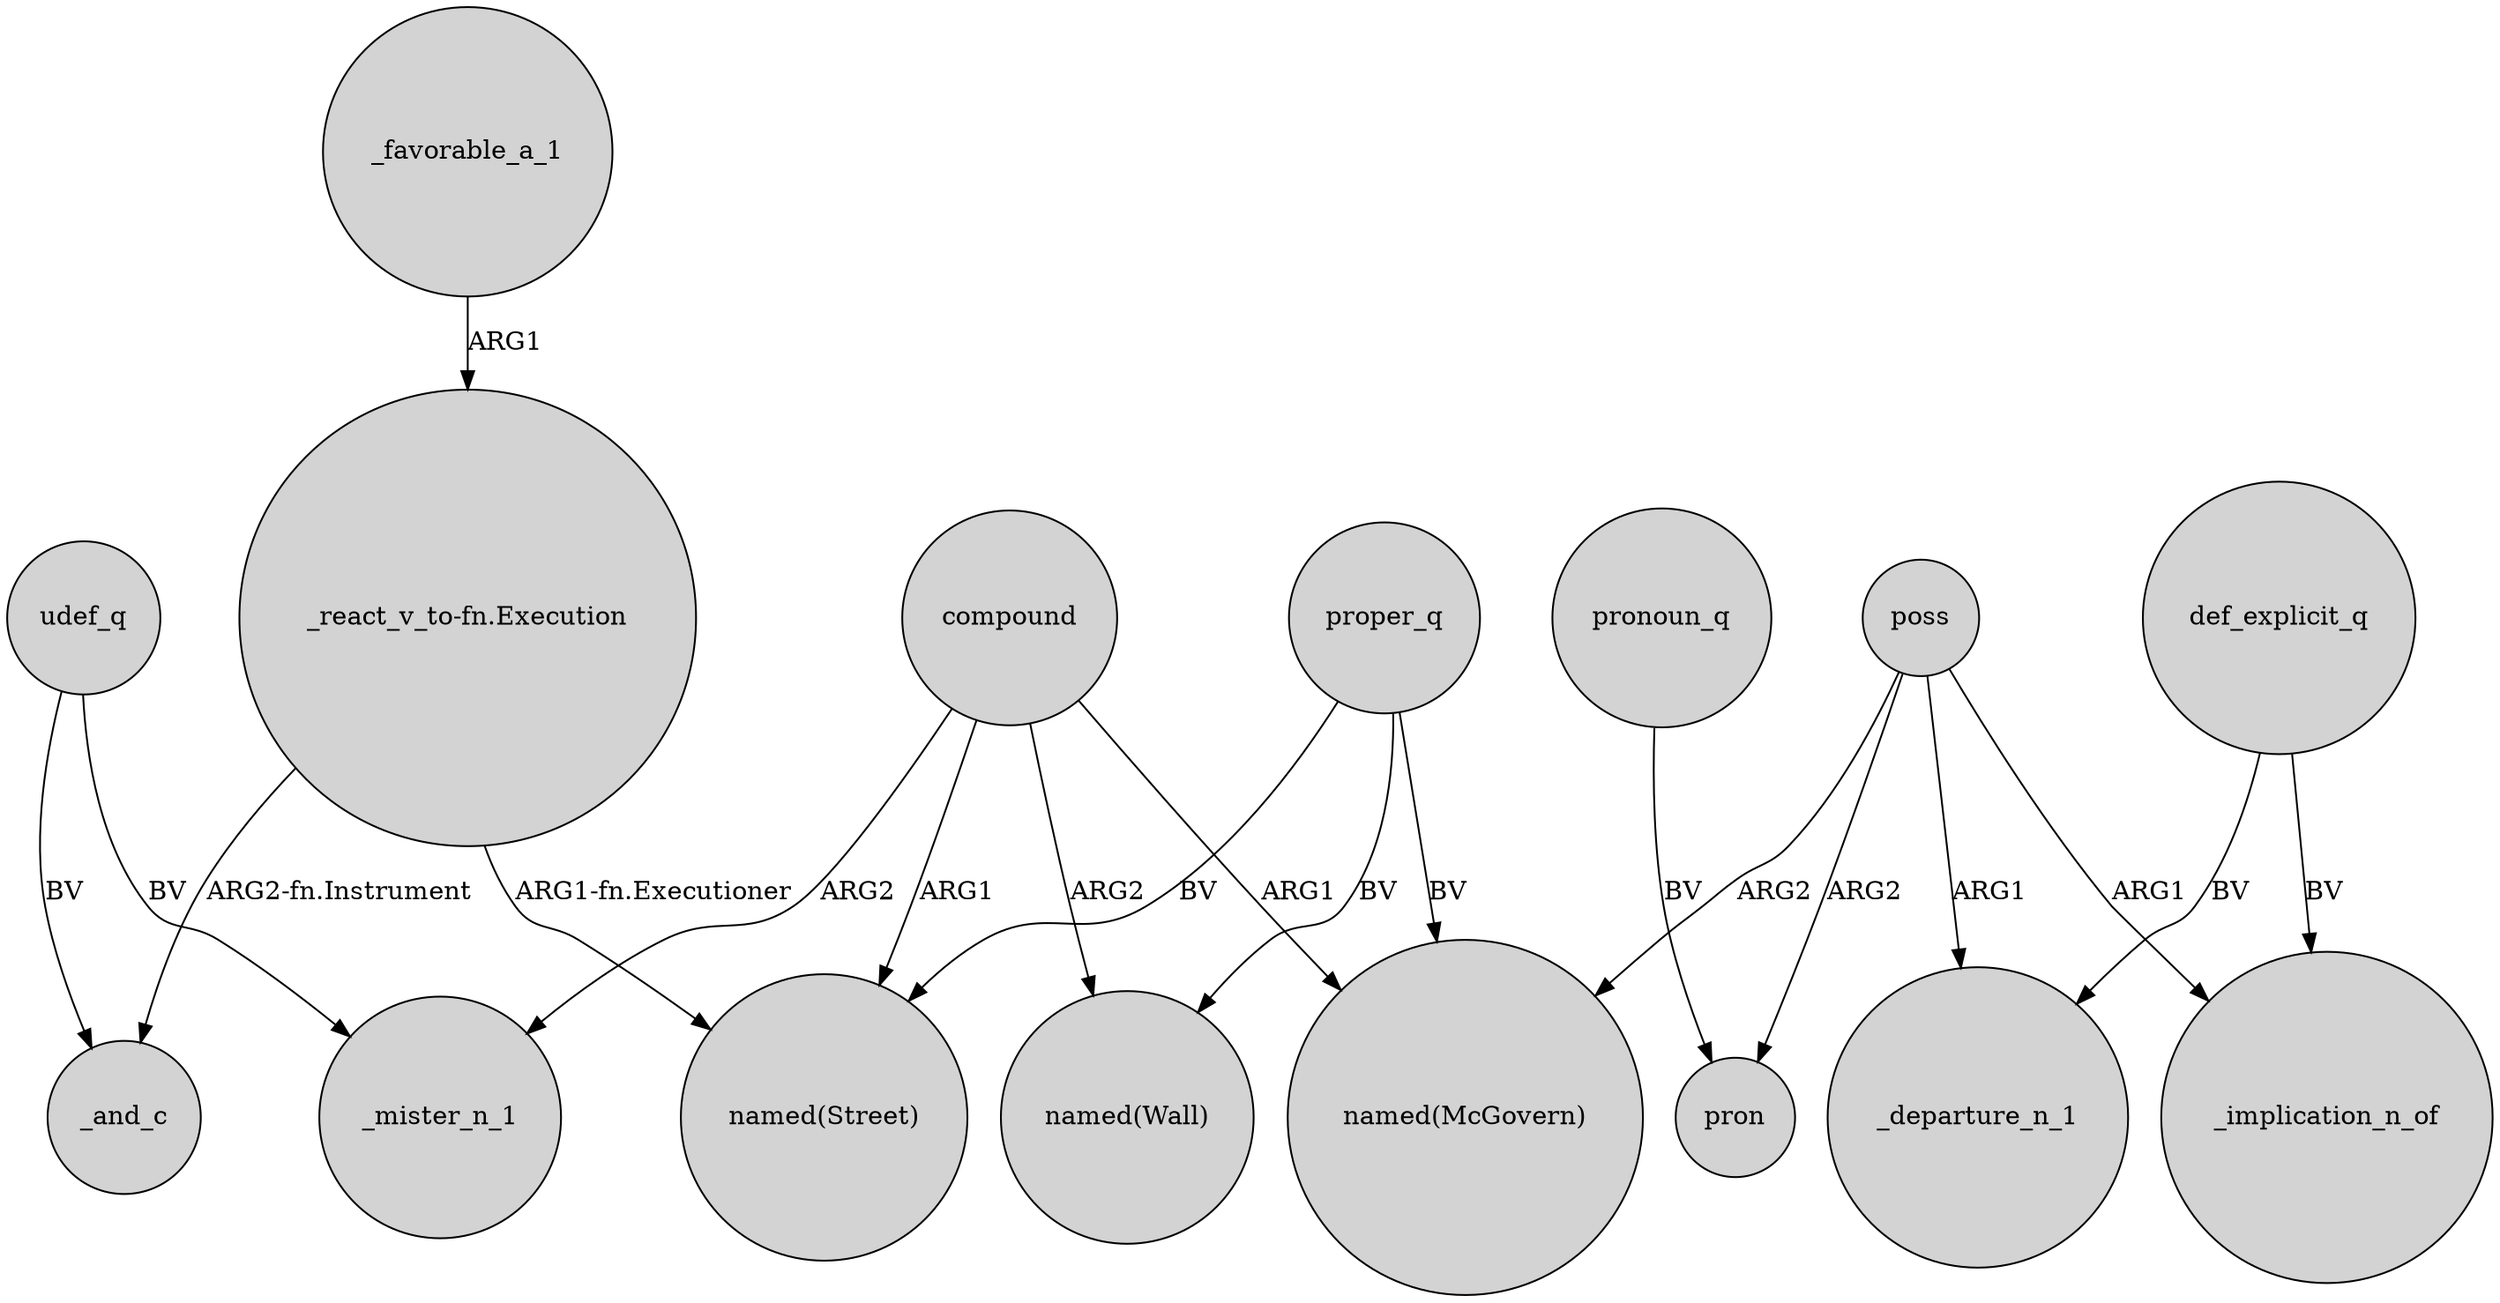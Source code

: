 digraph {
	node [shape=circle style=filled]
	_favorable_a_1 -> "_react_v_to-fn.Execution" [label=ARG1]
	"_react_v_to-fn.Execution" -> "named(Street)" [label="ARG1-fn.Executioner"]
	compound -> _mister_n_1 [label=ARG2]
	poss -> _implication_n_of [label=ARG1]
	def_explicit_q -> _implication_n_of [label=BV]
	proper_q -> "named(McGovern)" [label=BV]
	udef_q -> _and_c [label=BV]
	udef_q -> _mister_n_1 [label=BV]
	compound -> "named(McGovern)" [label=ARG1]
	pronoun_q -> pron [label=BV]
	compound -> "named(Wall)" [label=ARG2]
	poss -> pron [label=ARG2]
	poss -> "named(McGovern)" [label=ARG2]
	compound -> "named(Street)" [label=ARG1]
	"_react_v_to-fn.Execution" -> _and_c [label="ARG2-fn.Instrument"]
	proper_q -> "named(Wall)" [label=BV]
	poss -> _departure_n_1 [label=ARG1]
	proper_q -> "named(Street)" [label=BV]
	def_explicit_q -> _departure_n_1 [label=BV]
}
